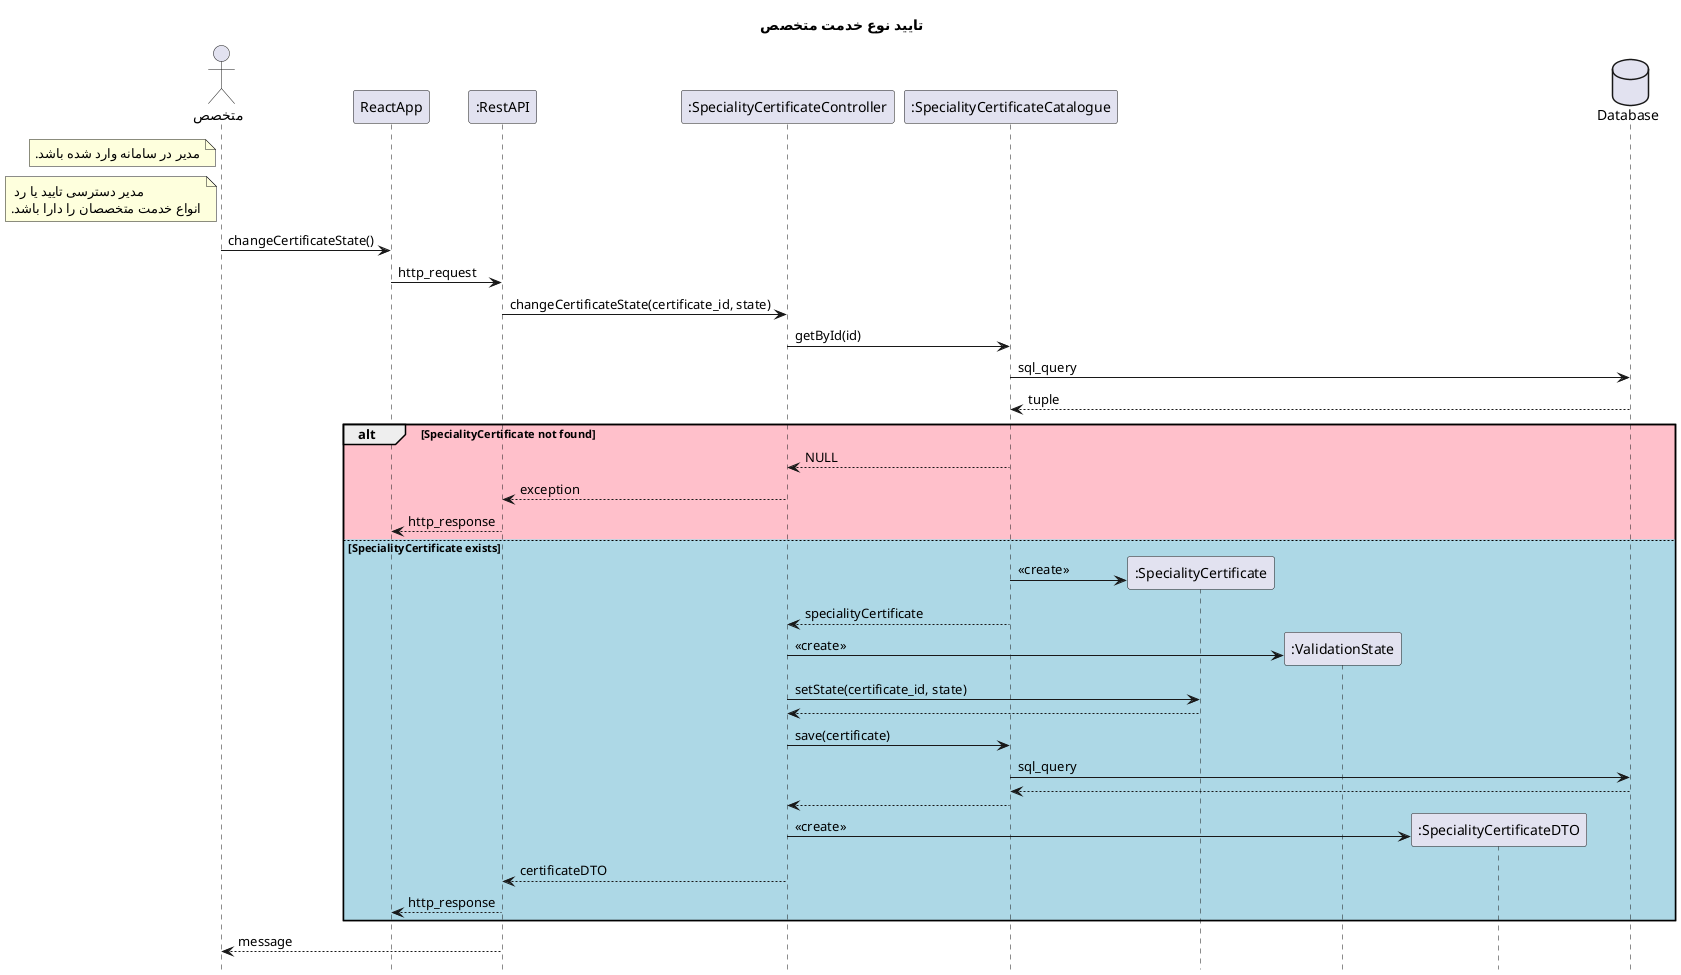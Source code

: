 @startuml logout
hide footbox
title "تایید نوع خدمت متخصص"
actor       "متخصص" as user
participant ReactApp
participant ":RestAPI" as RestAPI
participant ":SpecialityCertificateController" as SpecialityCertificateController
participant ":SpecialityCertificateCatalogue" as SpecialityCertificateCatalogue
participant ":SpecialityCertificate" as SpecialityCertificate
participant ":ValidationState" as ValidationState
participant ":SpecialityCertificateDTO" as SpecialityCertificateDTO
database Database

note left of user
    مدیر در سامانه وارد شده باشد.
end note
note left of user
     مدیر دسترسی تایید یا رد 
     انواع خدمت متخصصان را دارا باشد.
end note

user -> ReactApp: changeCertificateState()
ReactApp -> RestAPI : http_request
RestAPI -> SpecialityCertificateController : changeCertificateState(certificate_id, state)
SpecialityCertificateController -> SpecialityCertificateCatalogue : getById(id)
SpecialityCertificateCatalogue -> Database : sql_query
return tuple

alt #Pink SpecialityCertificate not found

    SpecialityCertificateCatalogue --> SpecialityCertificateController : NULL
    SpecialityCertificateController --> RestAPI: exception
    RestAPI --> ReactApp : http_response

else #LightBlue SpecialityCertificate exists

    SpecialityCertificateCatalogue -> SpecialityCertificate ** : <<create>>
    SpecialityCertificateCatalogue --> SpecialityCertificateController: specialityCertificate
    SpecialityCertificateController -> ValidationState ** :<<create>>
    SpecialityCertificateController -> SpecialityCertificate: setState(certificate_id, state)
    return
    SpecialityCertificateController -> SpecialityCertificateCatalogue: save(certificate)
    SpecialityCertificateCatalogue -> Database: sql_query
    return 
    SpecialityCertificateCatalogue --> SpecialityCertificateController
    SpecialityCertificateController -> SpecialityCertificateDTO **: <<create>>
    SpecialityCertificateController --> RestAPI: certificateDTO
    RestAPI --> ReactApp : http_response
end

RestAPI --> user: message

@enduml